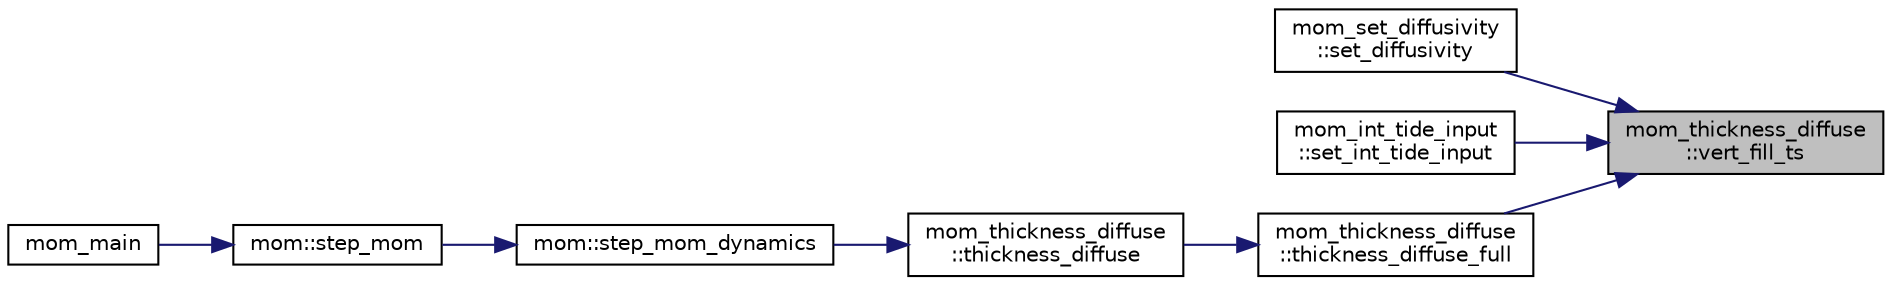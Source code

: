 digraph "mom_thickness_diffuse::vert_fill_ts"
{
 // INTERACTIVE_SVG=YES
 // LATEX_PDF_SIZE
  edge [fontname="Helvetica",fontsize="10",labelfontname="Helvetica",labelfontsize="10"];
  node [fontname="Helvetica",fontsize="10",shape=record];
  rankdir="RL";
  Node1 [label="mom_thickness_diffuse\l::vert_fill_ts",height=0.2,width=0.4,color="black", fillcolor="grey75", style="filled", fontcolor="black",tooltip="Fills tracer values in massless layers with sensible values by diffusing vertically with a (small) co..."];
  Node1 -> Node2 [dir="back",color="midnightblue",fontsize="10",style="solid",fontname="Helvetica"];
  Node2 [label="mom_set_diffusivity\l::set_diffusivity",height=0.2,width=0.4,color="black", fillcolor="white", style="filled",URL="$namespacemom__set__diffusivity.html#a7c293162d6c8efb882c8b04b4ea5241d",tooltip="Sets the interior vertical diffusion of scalars due to the following processes:"];
  Node1 -> Node3 [dir="back",color="midnightblue",fontsize="10",style="solid",fontname="Helvetica"];
  Node3 [label="mom_int_tide_input\l::set_int_tide_input",height=0.2,width=0.4,color="black", fillcolor="white", style="filled",URL="$namespacemom__int__tide__input.html#a33db0008342a1b2af532fa9501296d81",tooltip="Sets the model-state dependent internal tide energy sources."];
  Node1 -> Node4 [dir="back",color="midnightblue",fontsize="10",style="solid",fontname="Helvetica"];
  Node4 [label="mom_thickness_diffuse\l::thickness_diffuse_full",height=0.2,width=0.4,color="black", fillcolor="white", style="filled",URL="$namespacemom__thickness__diffuse.html#ae9909642254fcf0160afe46997e10c30",tooltip="Calculates parameterized layer transports for use in the continuity equation. Fluxes are limited to g..."];
  Node4 -> Node5 [dir="back",color="midnightblue",fontsize="10",style="solid",fontname="Helvetica"];
  Node5 [label="mom_thickness_diffuse\l::thickness_diffuse",height=0.2,width=0.4,color="black", fillcolor="white", style="filled",URL="$namespacemom__thickness__diffuse.html#a8a538b778a567f489bfd9c5eadeeebef",tooltip="Calculates thickness diffusion coefficients and applies thickness diffusion to layer thicknesses,..."];
  Node5 -> Node6 [dir="back",color="midnightblue",fontsize="10",style="solid",fontname="Helvetica"];
  Node6 [label="mom::step_mom_dynamics",height=0.2,width=0.4,color="black", fillcolor="white", style="filled",URL="$namespacemom.html#a42ee7e91ffcf1340679e29ab28d9b41d",tooltip="Time step the ocean dynamics, including the momentum and continuity equations."];
  Node6 -> Node7 [dir="back",color="midnightblue",fontsize="10",style="solid",fontname="Helvetica"];
  Node7 [label="mom::step_mom",height=0.2,width=0.4,color="black", fillcolor="white", style="filled",URL="$namespacemom.html#a972730596703580d4646320f2c9085a5",tooltip="This subroutine orchestrates the time stepping of MOM. The adiabatic dynamics are stepped by calls to..."];
  Node7 -> Node8 [dir="back",color="midnightblue",fontsize="10",style="solid",fontname="Helvetica"];
  Node8 [label="mom_main",height=0.2,width=0.4,color="black", fillcolor="white", style="filled",URL="$MOM__driver_8F90.html#a08fffeb2d8e8acbf9ed4609be6d258c6",tooltip=" "];
}
